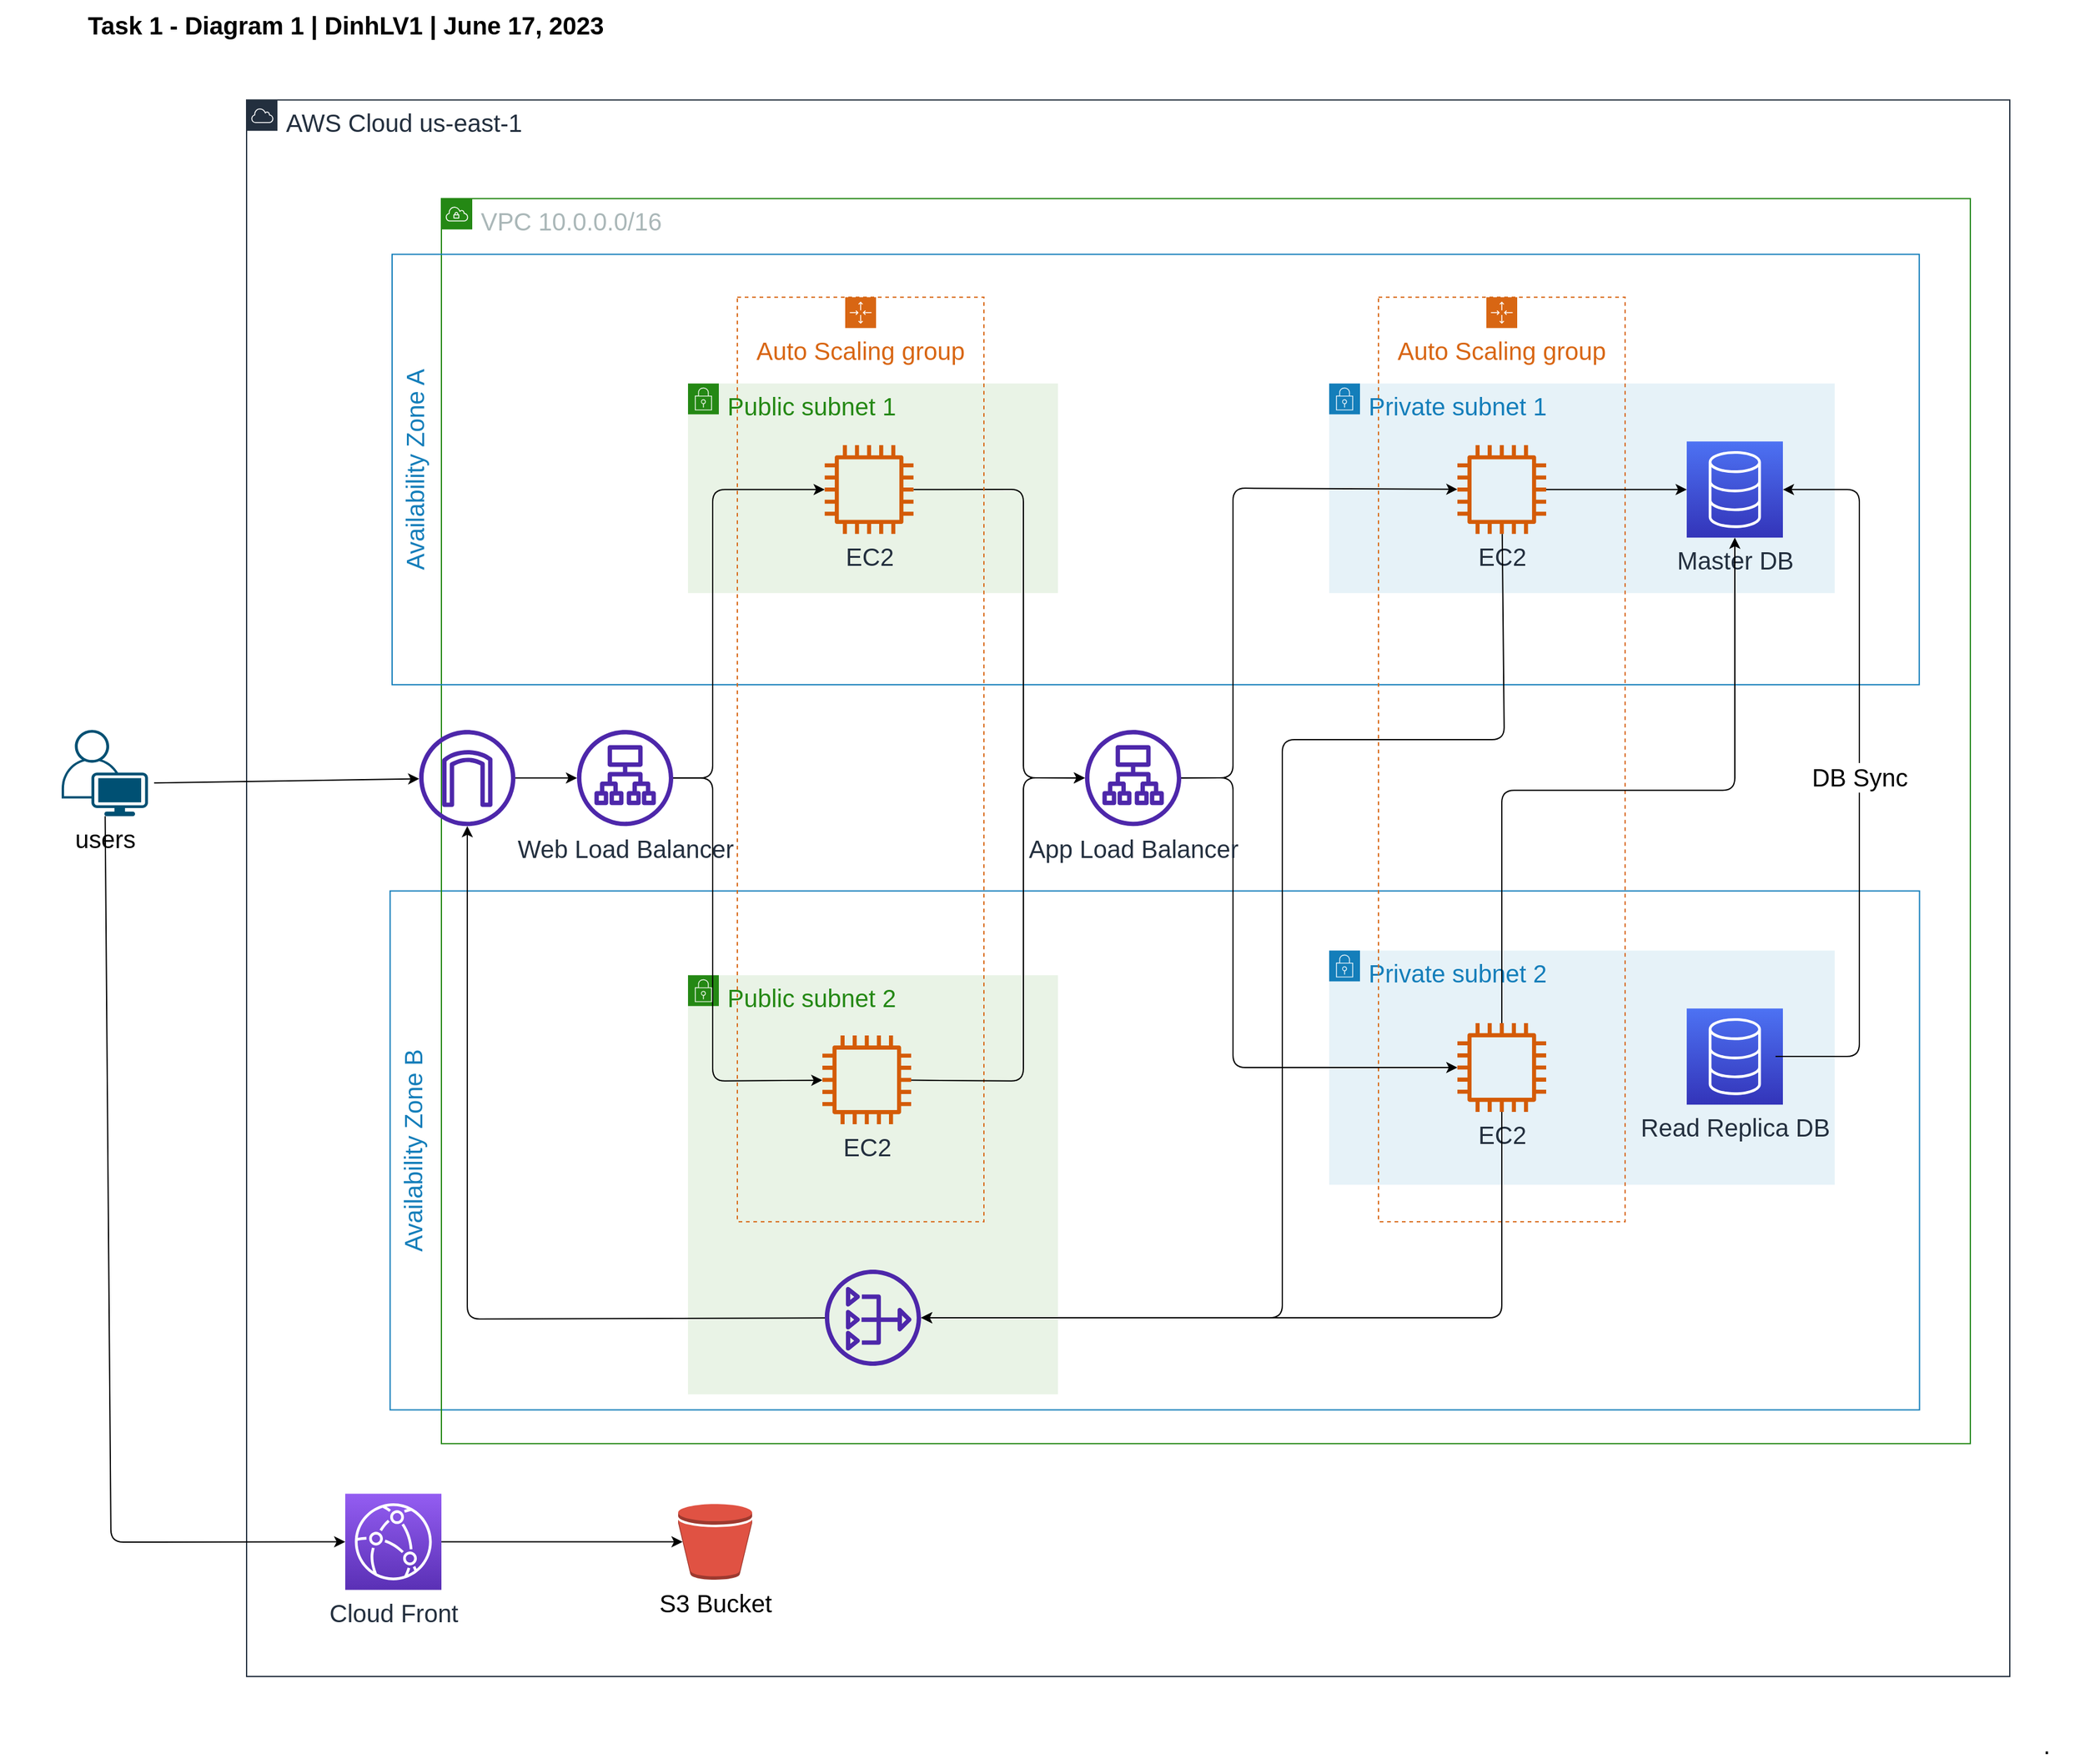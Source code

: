 <mxfile>
    <diagram id="lTPoVLofkMTHSxGaGjvk" name="Page-1">
        <mxGraphModel dx="2270" dy="1568" grid="1" gridSize="10" guides="1" tooltips="1" connect="1" arrows="1" fold="1" page="1" pageScale="1" pageWidth="850" pageHeight="1100" background="#ffffff" math="0" shadow="0">
            <root>
                <mxCell id="0"/>
                <mxCell id="1" parent="0"/>
                <mxCell id="10" value="AWS Cloud us-east-1" style="points=[[0,0],[0.25,0],[0.5,0],[0.75,0],[1,0],[1,0.25],[1,0.5],[1,0.75],[1,1],[0.75,1],[0.5,1],[0.25,1],[0,1],[0,0.75],[0,0.5],[0,0.25]];outlineConnect=0;gradientColor=none;html=1;whiteSpace=wrap;fontSize=20;fontStyle=0;container=1;pointerEvents=0;collapsible=0;recursiveResize=0;shape=mxgraph.aws4.group;grIcon=mxgraph.aws4.group_aws_cloud;strokeColor=#232F3E;fillColor=none;verticalAlign=top;align=left;spacingLeft=30;fontColor=#232F3E;dashed=0;" parent="1" vertex="1">
                    <mxGeometry x="200" y="121.15" width="1430" height="1278.85" as="geometry"/>
                </mxCell>
                <mxCell id="73" style="edgeStyle=none;html=1;entryX=0.06;entryY=0.5;entryDx=0;entryDy=0;entryPerimeter=0;fontSize=20;" parent="10" source="28" target="23" edge="1">
                    <mxGeometry relative="1" as="geometry"/>
                </mxCell>
                <mxCell id="28" value="Cloud Front" style="sketch=0;points=[[0,0,0],[0.25,0,0],[0.5,0,0],[0.75,0,0],[1,0,0],[0,1,0],[0.25,1,0],[0.5,1,0],[0.75,1,0],[1,1,0],[0,0.25,0],[0,0.5,0],[0,0.75,0],[1,0.25,0],[1,0.5,0],[1,0.75,0]];outlineConnect=0;fontColor=#232F3E;gradientColor=#945DF2;gradientDirection=north;fillColor=#5A30B5;strokeColor=#ffffff;dashed=0;verticalLabelPosition=bottom;verticalAlign=top;align=center;html=1;fontSize=20;fontStyle=0;aspect=fixed;shape=mxgraph.aws4.resourceIcon;resIcon=mxgraph.aws4.cloudfront;rounded=0;" parent="10" vertex="1">
                    <mxGeometry x="80" y="1130.6" width="78" height="78" as="geometry"/>
                </mxCell>
                <mxCell id="44" value="Availability Zone B" style="fillColor=none;strokeColor=#147EBA;verticalAlign=top;fontStyle=0;fontColor=#147EBA;rotation=-90;fontSize=20;" parent="10" vertex="1">
                    <mxGeometry x="526.1" y="231.9" width="420.96" height="1240.41" as="geometry"/>
                </mxCell>
                <mxCell id="9" value="VPC 10.0.0.0/16" style="points=[[0,0],[0.25,0],[0.5,0],[0.75,0],[1,0],[1,0.25],[1,0.5],[1,0.75],[1,1],[0.75,1],[0.5,1],[0.25,1],[0,1],[0,0.75],[0,0.5],[0,0.25]];outlineConnect=0;gradientColor=none;html=1;whiteSpace=wrap;fontSize=20;fontStyle=0;container=1;pointerEvents=0;collapsible=0;recursiveResize=0;shape=mxgraph.aws4.group;grIcon=mxgraph.aws4.group_vpc;strokeColor=#248814;fillColor=none;verticalAlign=top;align=left;spacingLeft=30;fontColor=#AAB7B8;dashed=0;" parent="10" vertex="1">
                    <mxGeometry x="158" y="80" width="1240" height="1010" as="geometry"/>
                </mxCell>
                <mxCell id="41" value="Public subnet 2" style="points=[[0,0],[0.25,0],[0.5,0],[0.75,0],[1,0],[1,0.25],[1,0.5],[1,0.75],[1,1],[0.75,1],[0.5,1],[0.25,1],[0,1],[0,0.75],[0,0.5],[0,0.25]];outlineConnect=0;gradientColor=none;html=1;whiteSpace=wrap;fontSize=20;fontStyle=0;container=1;pointerEvents=0;collapsible=0;recursiveResize=0;shape=mxgraph.aws4.group;grIcon=mxgraph.aws4.group_security_group;grStroke=0;strokeColor=#248814;fillColor=#E9F3E6;verticalAlign=top;align=left;spacingLeft=30;fontColor=#248814;dashed=0;" parent="9" vertex="1">
                    <mxGeometry x="200" y="630" width="300" height="340" as="geometry"/>
                </mxCell>
                <mxCell id="22" value="" style="sketch=0;outlineConnect=0;fontColor=#232F3E;gradientColor=none;fillColor=#4D27AA;strokeColor=none;dashed=0;verticalLabelPosition=bottom;verticalAlign=top;align=center;html=1;fontSize=20;fontStyle=0;aspect=fixed;pointerEvents=1;shape=mxgraph.aws4.nat_gateway;rounded=0;" parent="41" vertex="1">
                    <mxGeometry x="111" y="238.85" width="78" height="78" as="geometry"/>
                </mxCell>
                <mxCell id="13" value="Availability Zone A" style="fillColor=none;strokeColor=#147EBA;verticalAlign=top;fontStyle=0;fontColor=#147EBA;rotation=-90;fontSize=20;" parent="9" vertex="1">
                    <mxGeometry x="404.74" y="-399.57" width="349.12" height="1238.58" as="geometry"/>
                </mxCell>
                <mxCell id="14" value="Public subnet 1" style="points=[[0,0],[0.25,0],[0.5,0],[0.75,0],[1,0],[1,0.25],[1,0.5],[1,0.75],[1,1],[0.75,1],[0.5,1],[0.25,1],[0,1],[0,0.75],[0,0.5],[0,0.25]];outlineConnect=0;gradientColor=none;html=1;whiteSpace=wrap;fontSize=20;fontStyle=0;container=1;pointerEvents=0;collapsible=0;recursiveResize=0;shape=mxgraph.aws4.group;grIcon=mxgraph.aws4.group_security_group;grStroke=0;strokeColor=#248814;fillColor=#E9F3E6;verticalAlign=top;align=left;spacingLeft=30;fontColor=#248814;dashed=0;" parent="9" vertex="1">
                    <mxGeometry x="200" y="150" width="300" height="170" as="geometry"/>
                </mxCell>
                <mxCell id="67" style="edgeStyle=none;html=1;fontSize=20;" parent="9" source="15" target="45" edge="1">
                    <mxGeometry relative="1" as="geometry"/>
                </mxCell>
                <mxCell id="15" value="" style="sketch=0;outlineConnect=0;fontColor=#232F3E;gradientColor=none;fillColor=#4D27AA;strokeColor=none;dashed=0;verticalLabelPosition=bottom;verticalAlign=top;align=center;html=1;fontSize=20;fontStyle=0;aspect=fixed;pointerEvents=1;shape=mxgraph.aws4.internet_gateway;" parent="9" vertex="1">
                    <mxGeometry x="-18" y="431" width="78" height="78" as="geometry"/>
                </mxCell>
                <mxCell id="26" value="Private subnet 1" style="points=[[0,0],[0.25,0],[0.5,0],[0.75,0],[1,0],[1,0.25],[1,0.5],[1,0.75],[1,1],[0.75,1],[0.5,1],[0.25,1],[0,1],[0,0.75],[0,0.5],[0,0.25]];outlineConnect=0;gradientColor=none;html=1;whiteSpace=wrap;fontSize=20;fontStyle=0;container=1;pointerEvents=0;collapsible=0;recursiveResize=0;shape=mxgraph.aws4.group;grIcon=mxgraph.aws4.group_security_group;grStroke=0;strokeColor=#147EBA;fillColor=#E6F2F8;verticalAlign=top;align=left;spacingLeft=30;fontColor=#147EBA;dashed=0;rounded=0;" parent="9" vertex="1">
                    <mxGeometry x="720" y="150" width="410" height="170" as="geometry"/>
                </mxCell>
                <mxCell id="25" value="Master DB" style="sketch=0;points=[[0,0,0],[0.25,0,0],[0.5,0,0],[0.75,0,0],[1,0,0],[0,1,0],[0.25,1,0],[0.5,1,0],[0.75,1,0],[1,1,0],[0,0.25,0],[0,0.5,0],[0,0.75,0],[1,0.25,0],[1,0.5,0],[1,0.75,0]];outlineConnect=0;fontColor=#232F3E;gradientColor=#4D72F3;gradientDirection=north;fillColor=#3334B9;strokeColor=#ffffff;dashed=0;verticalLabelPosition=bottom;verticalAlign=top;align=center;html=1;fontSize=20;fontStyle=0;aspect=fixed;shape=mxgraph.aws4.resourceIcon;resIcon=mxgraph.aws4.database;rounded=0;" parent="9" vertex="1">
                    <mxGeometry x="1010" y="197" width="78" height="78" as="geometry"/>
                </mxCell>
                <mxCell id="75" style="edgeStyle=none;html=1;fontSize=20;" parent="9" source="24" target="30" edge="1">
                    <mxGeometry relative="1" as="geometry">
                        <Array as="points">
                            <mxPoint x="472" y="235.85"/>
                            <mxPoint x="472" y="469.85"/>
                        </Array>
                    </mxGeometry>
                </mxCell>
                <mxCell id="24" value="EC2" style="sketch=0;outlineConnect=0;fontColor=#232F3E;gradientColor=none;fillColor=#D45B07;strokeColor=none;dashed=0;verticalLabelPosition=bottom;verticalAlign=top;align=center;html=1;fontSize=20;fontStyle=0;aspect=fixed;pointerEvents=1;shape=mxgraph.aws4.instance2;rounded=0;" parent="9" vertex="1">
                    <mxGeometry x="310.87" y="200" width="72" height="72" as="geometry"/>
                </mxCell>
                <mxCell id="65" style="edgeStyle=none;html=1;fontSize=20;" parent="9" source="45" target="24" edge="1">
                    <mxGeometry relative="1" as="geometry">
                        <Array as="points">
                            <mxPoint x="220" y="470"/>
                            <mxPoint x="220" y="236"/>
                        </Array>
                    </mxGeometry>
                </mxCell>
                <mxCell id="66" style="edgeStyle=none;html=1;fontSize=20;" parent="9" source="45" target="42" edge="1">
                    <mxGeometry relative="1" as="geometry">
                        <Array as="points">
                            <mxPoint x="220" y="470"/>
                            <mxPoint x="220" y="715.85"/>
                        </Array>
                    </mxGeometry>
                </mxCell>
                <mxCell id="45" value="Web Load Balancer" style="sketch=0;outlineConnect=0;fontColor=#232F3E;gradientColor=none;fillColor=#4D27AA;strokeColor=none;dashed=0;verticalLabelPosition=bottom;verticalAlign=top;align=center;html=1;fontSize=20;fontStyle=0;aspect=fixed;pointerEvents=1;shape=mxgraph.aws4.application_load_balancer;rounded=0;" parent="9" vertex="1">
                    <mxGeometry x="110" y="431.0" width="78" height="78" as="geometry"/>
                </mxCell>
                <mxCell id="21" value="Auto Scaling group" style="points=[[0,0],[0.25,0],[0.5,0],[0.75,0],[1,0],[1,0.25],[1,0.5],[1,0.75],[1,1],[0.75,1],[0.5,1],[0.25,1],[0,1],[0,0.75],[0,0.5],[0,0.25]];outlineConnect=0;gradientColor=none;html=1;whiteSpace=wrap;fontSize=20;fontStyle=0;container=1;pointerEvents=0;collapsible=0;recursiveResize=0;shape=mxgraph.aws4.groupCenter;grIcon=mxgraph.aws4.group_auto_scaling_group;grStroke=1;strokeColor=#D86613;fillColor=none;verticalAlign=top;align=center;fontColor=#D86613;dashed=1;spacingTop=25;rounded=0;rotation=0;" parent="9" vertex="1">
                    <mxGeometry x="240" y="80" width="200" height="750" as="geometry"/>
                </mxCell>
                <mxCell id="40" value="Private subnet 2" style="points=[[0,0],[0.25,0],[0.5,0],[0.75,0],[1,0],[1,0.25],[1,0.5],[1,0.75],[1,1],[0.75,1],[0.5,1],[0.25,1],[0,1],[0,0.75],[0,0.5],[0,0.25]];outlineConnect=0;gradientColor=none;html=1;whiteSpace=wrap;fontSize=20;fontStyle=0;container=1;pointerEvents=0;collapsible=0;recursiveResize=0;shape=mxgraph.aws4.group;grIcon=mxgraph.aws4.group_security_group;grStroke=0;strokeColor=#147EBA;fillColor=#E6F2F8;verticalAlign=top;align=left;spacingLeft=30;fontColor=#147EBA;dashed=0;rounded=0;" parent="21" vertex="1">
                    <mxGeometry x="480" y="530" width="410" height="190" as="geometry"/>
                </mxCell>
                <mxCell id="39" value="Read Replica DB" style="sketch=0;points=[[0,0,0],[0.25,0,0],[0.5,0,0],[0.75,0,0],[1,0,0],[0,1,0],[0.25,1,0],[0.5,1,0],[0.75,1,0],[1,1,0],[0,0.25,0],[0,0.5,0],[0,0.75,0],[1,0.25,0],[1,0.5,0],[1,0.75,0]];outlineConnect=0;fontColor=#232F3E;gradientColor=#4D72F3;gradientDirection=north;fillColor=#3334B9;strokeColor=#ffffff;dashed=0;verticalLabelPosition=bottom;verticalAlign=top;align=center;html=1;fontSize=20;fontStyle=0;aspect=fixed;shape=mxgraph.aws4.resourceIcon;resIcon=mxgraph.aws4.database;rounded=0;" parent="21" vertex="1">
                    <mxGeometry x="770" y="577" width="78" height="78" as="geometry"/>
                </mxCell>
                <mxCell id="42" value="EC2" style="sketch=0;outlineConnect=0;fontColor=#232F3E;gradientColor=none;fillColor=#D45B07;strokeColor=none;dashed=0;verticalLabelPosition=bottom;verticalAlign=top;align=center;html=1;fontSize=20;fontStyle=0;aspect=fixed;pointerEvents=1;shape=mxgraph.aws4.instance2;rounded=0;" parent="21" vertex="1">
                    <mxGeometry x="69" y="598.85" width="72" height="72" as="geometry"/>
                </mxCell>
                <mxCell id="33" value="Auto Scaling group" style="points=[[0,0],[0.25,0],[0.5,0],[0.75,0],[1,0],[1,0.25],[1,0.5],[1,0.75],[1,1],[0.75,1],[0.5,1],[0.25,1],[0,1],[0,0.75],[0,0.5],[0,0.25]];outlineConnect=0;gradientColor=none;html=1;whiteSpace=wrap;fontSize=20;fontStyle=0;container=1;pointerEvents=0;collapsible=0;recursiveResize=0;shape=mxgraph.aws4.groupCenter;grIcon=mxgraph.aws4.group_auto_scaling_group;grStroke=1;strokeColor=#D86613;fillColor=none;verticalAlign=top;align=center;fontColor=#D86613;dashed=1;spacingTop=25;rounded=0;rotation=0;" parent="9" vertex="1">
                    <mxGeometry x="760" y="80" width="200" height="750" as="geometry"/>
                </mxCell>
                <mxCell id="32" value="EC2" style="sketch=0;outlineConnect=0;fontColor=#232F3E;gradientColor=none;fillColor=#D45B07;strokeColor=none;dashed=0;verticalLabelPosition=bottom;verticalAlign=top;align=center;html=1;fontSize=20;fontStyle=0;aspect=fixed;pointerEvents=1;shape=mxgraph.aws4.instance2;rounded=0;" parent="33" vertex="1">
                    <mxGeometry x="64" y="120.0" width="72" height="72" as="geometry"/>
                </mxCell>
                <mxCell id="38" value="EC2" style="sketch=0;outlineConnect=0;fontColor=#232F3E;gradientColor=none;fillColor=#D45B07;strokeColor=none;dashed=0;verticalLabelPosition=bottom;verticalAlign=top;align=center;html=1;fontSize=20;fontStyle=0;aspect=fixed;pointerEvents=1;shape=mxgraph.aws4.instance2;rounded=0;" parent="33" vertex="1">
                    <mxGeometry x="64" y="588.85" width="72" height="72" as="geometry"/>
                </mxCell>
                <mxCell id="56" value="DB Sync" style="edgeStyle=none;html=1;entryX=1;entryY=0.5;entryDx=0;entryDy=0;entryPerimeter=0;fontSize=20;" parent="9" target="25" edge="1">
                    <mxGeometry relative="1" as="geometry">
                        <Array as="points">
                            <mxPoint x="1150" y="695.85"/>
                            <mxPoint x="1150" y="236"/>
                        </Array>
                        <mxPoint x="1082" y="695.85" as="sourcePoint"/>
                    </mxGeometry>
                </mxCell>
                <mxCell id="57" style="edgeStyle=none;html=1;entryX=0;entryY=0.5;entryDx=0;entryDy=0;entryPerimeter=0;fontSize=20;" parent="9" source="32" target="25" edge="1">
                    <mxGeometry relative="1" as="geometry"/>
                </mxCell>
                <mxCell id="60" style="edgeStyle=none;html=1;entryX=0.5;entryY=1;entryDx=0;entryDy=0;entryPerimeter=0;fontSize=20;" parent="9" source="38" target="25" edge="1">
                    <mxGeometry relative="1" as="geometry">
                        <Array as="points">
                            <mxPoint x="860" y="480"/>
                            <mxPoint x="920" y="480"/>
                            <mxPoint x="1049" y="480"/>
                        </Array>
                    </mxGeometry>
                </mxCell>
                <mxCell id="63" style="edgeStyle=none;html=1;fontSize=20;" parent="9" source="30" target="32" edge="1">
                    <mxGeometry relative="1" as="geometry">
                        <Array as="points">
                            <mxPoint x="642" y="469.85"/>
                            <mxPoint x="642" y="234.85"/>
                        </Array>
                    </mxGeometry>
                </mxCell>
                <mxCell id="64" style="edgeStyle=none;html=1;fontSize=20;" parent="9" source="30" target="38" edge="1">
                    <mxGeometry relative="1" as="geometry">
                        <Array as="points">
                            <mxPoint x="642" y="469.85"/>
                            <mxPoint x="642" y="704.85"/>
                        </Array>
                    </mxGeometry>
                </mxCell>
                <mxCell id="30" value="App Load Balancer" style="sketch=0;outlineConnect=0;fontColor=#232F3E;gradientColor=none;fillColor=#4D27AA;strokeColor=none;dashed=0;verticalLabelPosition=bottom;verticalAlign=top;align=center;html=1;fontSize=20;fontStyle=0;aspect=fixed;pointerEvents=1;shape=mxgraph.aws4.application_load_balancer;rounded=0;" parent="9" vertex="1">
                    <mxGeometry x="522" y="431.0" width="78" height="78" as="geometry"/>
                </mxCell>
                <mxCell id="76" style="edgeStyle=none;html=1;fontSize=20;" parent="9" source="42" target="30" edge="1">
                    <mxGeometry relative="1" as="geometry">
                        <Array as="points">
                            <mxPoint x="472" y="715.85"/>
                            <mxPoint x="472" y="469.85"/>
                        </Array>
                    </mxGeometry>
                </mxCell>
                <mxCell id="79" style="edgeStyle=none;html=1;fontSize=20;" parent="9" source="22" target="15" edge="1">
                    <mxGeometry relative="1" as="geometry">
                        <Array as="points">
                            <mxPoint x="21" y="908.85"/>
                        </Array>
                    </mxGeometry>
                </mxCell>
                <mxCell id="77" style="edgeStyle=none;html=1;fontSize=20;" parent="9" source="32" target="22" edge="1">
                    <mxGeometry relative="1" as="geometry">
                        <Array as="points">
                            <mxPoint x="862" y="438.85"/>
                            <mxPoint x="682" y="438.85"/>
                            <mxPoint x="682" y="907.85"/>
                        </Array>
                    </mxGeometry>
                </mxCell>
                <mxCell id="78" style="edgeStyle=none;html=1;fontSize=20;" parent="9" source="38" target="22" edge="1">
                    <mxGeometry relative="1" as="geometry">
                        <Array as="points">
                            <mxPoint x="860" y="907.85"/>
                        </Array>
                    </mxGeometry>
                </mxCell>
                <mxCell id="23" value="S3 Bucket" style="outlineConnect=0;dashed=0;verticalLabelPosition=bottom;verticalAlign=top;align=center;html=1;shape=mxgraph.aws3.bucket;fillColor=#E05243;gradientColor=none;rounded=0;fontSize=20;" parent="10" vertex="1">
                    <mxGeometry x="350" y="1138.85" width="60" height="61.5" as="geometry"/>
                </mxCell>
                <mxCell id="71" style="edgeStyle=none;html=1;fontSize=20;exitX=1.071;exitY=0.614;exitDx=0;exitDy=0;exitPerimeter=0;" parent="1" source="82" target="15" edge="1">
                    <mxGeometry relative="1" as="geometry">
                        <mxPoint x="128" y="671.15" as="sourcePoint"/>
                    </mxGeometry>
                </mxCell>
                <mxCell id="72" style="edgeStyle=none;html=1;entryX=0;entryY=0.5;entryDx=0;entryDy=0;entryPerimeter=0;fontSize=20;" parent="1" source="82" target="28" edge="1">
                    <mxGeometry relative="1" as="geometry">
                        <Array as="points">
                            <mxPoint x="90" y="1291"/>
                        </Array>
                        <mxPoint x="89.063" y="710.15" as="sourcePoint"/>
                    </mxGeometry>
                </mxCell>
                <mxCell id="80" value="Task 1 - Diagram 1 | DinhLV1 | June 17, 2023" style="text;strokeColor=none;fillColor=none;html=1;fontSize=20;fontStyle=1;verticalAlign=middle;align=center;rounded=0;" parent="1" vertex="1">
                    <mxGeometry y="40" width="560" height="40" as="geometry"/>
                </mxCell>
                <mxCell id="81" value="." style="text;html=1;strokeColor=none;fillColor=none;align=center;verticalAlign=middle;whiteSpace=wrap;rounded=0;fontSize=20;" parent="1" vertex="1">
                    <mxGeometry x="1630" y="1440" width="60" height="30" as="geometry"/>
                </mxCell>
                <mxCell id="82" value="users" style="points=[[0.35,0,0],[0.98,0.51,0],[1,0.71,0],[0.67,1,0],[0,0.795,0],[0,0.65,0]];verticalLabelPosition=bottom;sketch=0;html=1;verticalAlign=top;aspect=fixed;align=center;pointerEvents=1;shape=mxgraph.cisco19.user;fillColor=#005073;strokeColor=none;fontSize=20;" vertex="1" parent="1">
                    <mxGeometry x="50" y="632.15" width="70" height="70" as="geometry"/>
                </mxCell>
            </root>
        </mxGraphModel>
    </diagram>
</mxfile>